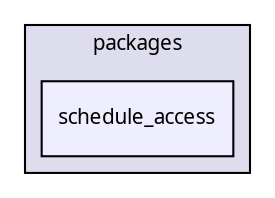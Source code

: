 digraph "packages/schedule/packages/schedule_access/" {
  compound=true
  node [ fontsize="10", fontname="FreeSans.ttf"];
  edge [ labelfontsize="10", labelfontname="FreeSans.ttf"];
  subgraph clusterdir_9633511b92f8e50def8516b814e70db3 {
    graph [ bgcolor="#ddddee", pencolor="black", label="packages" fontname="FreeSans.ttf", fontsize="10", URL="dir_9633511b92f8e50def8516b814e70db3.html"]
  dir_a5aa59885d2aa61298a55ecbb5d1b170 [shape=box, label="schedule_access", style="filled", fillcolor="#eeeeff", pencolor="black", URL="dir_a5aa59885d2aa61298a55ecbb5d1b170.html"];
  }
}
